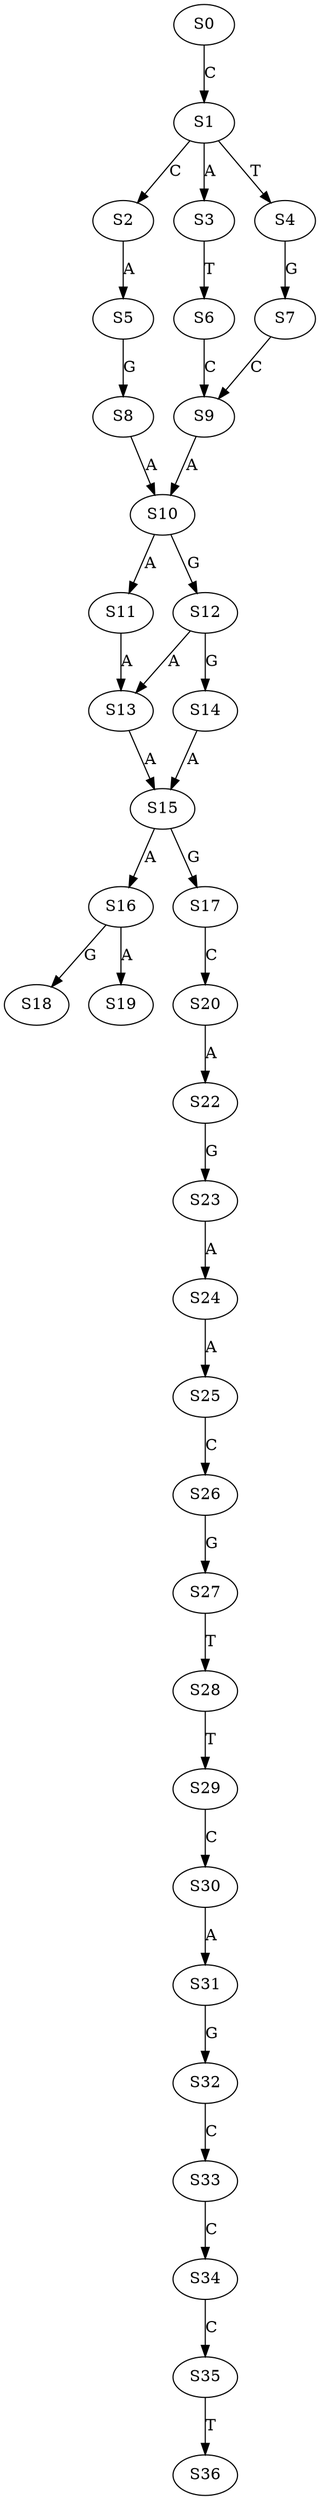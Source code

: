 strict digraph  {
	S0 -> S1 [ label = C ];
	S1 -> S2 [ label = C ];
	S1 -> S3 [ label = A ];
	S1 -> S4 [ label = T ];
	S2 -> S5 [ label = A ];
	S3 -> S6 [ label = T ];
	S4 -> S7 [ label = G ];
	S5 -> S8 [ label = G ];
	S6 -> S9 [ label = C ];
	S7 -> S9 [ label = C ];
	S8 -> S10 [ label = A ];
	S9 -> S10 [ label = A ];
	S10 -> S11 [ label = A ];
	S10 -> S12 [ label = G ];
	S11 -> S13 [ label = A ];
	S12 -> S14 [ label = G ];
	S12 -> S13 [ label = A ];
	S13 -> S15 [ label = A ];
	S14 -> S15 [ label = A ];
	S15 -> S16 [ label = A ];
	S15 -> S17 [ label = G ];
	S16 -> S18 [ label = G ];
	S16 -> S19 [ label = A ];
	S17 -> S20 [ label = C ];
	S20 -> S22 [ label = A ];
	S22 -> S23 [ label = G ];
	S23 -> S24 [ label = A ];
	S24 -> S25 [ label = A ];
	S25 -> S26 [ label = C ];
	S26 -> S27 [ label = G ];
	S27 -> S28 [ label = T ];
	S28 -> S29 [ label = T ];
	S29 -> S30 [ label = C ];
	S30 -> S31 [ label = A ];
	S31 -> S32 [ label = G ];
	S32 -> S33 [ label = C ];
	S33 -> S34 [ label = C ];
	S34 -> S35 [ label = C ];
	S35 -> S36 [ label = T ];
}
